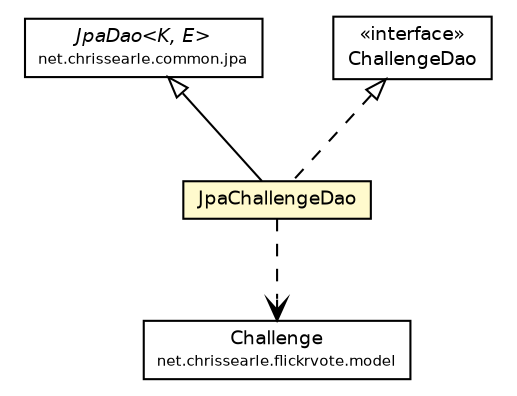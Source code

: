 #!/usr/local/bin/dot
#
# Class diagram 
# Generated by UmlGraph version 4.6 (http://www.spinellis.gr/sw/umlgraph)
#

digraph G {
	edge [fontname="Helvetica",fontsize=10,labelfontname="Helvetica",labelfontsize=10];
	node [fontname="Helvetica",fontsize=10,shape=plaintext];
	// net.chrissearle.flickrvote.dao.JpaChallengeDao
	c39 [label=<<table border="0" cellborder="1" cellspacing="0" cellpadding="2" port="p" bgcolor="lemonChiffon" href="./JpaChallengeDao.html">
		<tr><td><table border="0" cellspacing="0" cellpadding="1">
			<tr><td> JpaChallengeDao </td></tr>
		</table></td></tr>
		</table>>, fontname="Helvetica", fontcolor="black", fontsize=9.0];
	//net.chrissearle.flickrvote.dao.JpaChallengeDao extends net.chrissearle.common.jpa.JpaDao<java.lang.String, net.chrissearle.flickrvote.model.Challenge>
	c40:p -> c39:p [dir=back,arrowtail=empty];
	//net.chrissearle.flickrvote.dao.JpaChallengeDao implements net.chrissearle.flickrvote.dao.ChallengeDao
	c41:p -> c39:p [dir=back,arrowtail=empty,style=dashed];
	// net.chrissearle.flickrvote.dao.JpaChallengeDao DEPEND net.chrissearle.flickrvote.model.Challenge
	c39:p -> c42:p [taillabel="", label="", headlabel="", fontname="Helvetica", fontcolor="black", fontsize=10.0, color="black", arrowhead=open, style=dashed];
	// net.chrissearle.common.jpa.JpaDao<K, E>
	c40 [label=<<table border="0" cellborder="1" cellspacing="0" cellpadding="2" port="p">
		<tr><td><table border="0" cellspacing="0" cellpadding="1">
			<tr><td><font face="Helvetica-Oblique"> JpaDao&lt;K, E&gt; </font></td></tr>
			<tr><td><font point-size="7.0"> net.chrissearle.common.jpa </font></td></tr>
		</table></td></tr>
		</table>>, fontname="Helvetica", fontcolor="black", fontsize=9.0];
	// net.chrissearle.flickrvote.dao.ChallengeDao
	c41 [label=<<table border="0" cellborder="1" cellspacing="0" cellpadding="2" port="p">
		<tr><td><table border="0" cellspacing="0" cellpadding="1">
			<tr><td> &laquo;interface&raquo; </td></tr>
			<tr><td> ChallengeDao </td></tr>
		</table></td></tr>
		</table>>, fontname="Helvetica", fontcolor="black", fontsize=9.0];
	// net.chrissearle.flickrvote.model.Challenge
	c42 [label=<<table border="0" cellborder="1" cellspacing="0" cellpadding="2" port="p">
		<tr><td><table border="0" cellspacing="0" cellpadding="1">
			<tr><td> Challenge </td></tr>
			<tr><td><font point-size="7.0"> net.chrissearle.flickrvote.model </font></td></tr>
		</table></td></tr>
		</table>>, fontname="Helvetica", fontcolor="black", fontsize=9.0];
}

